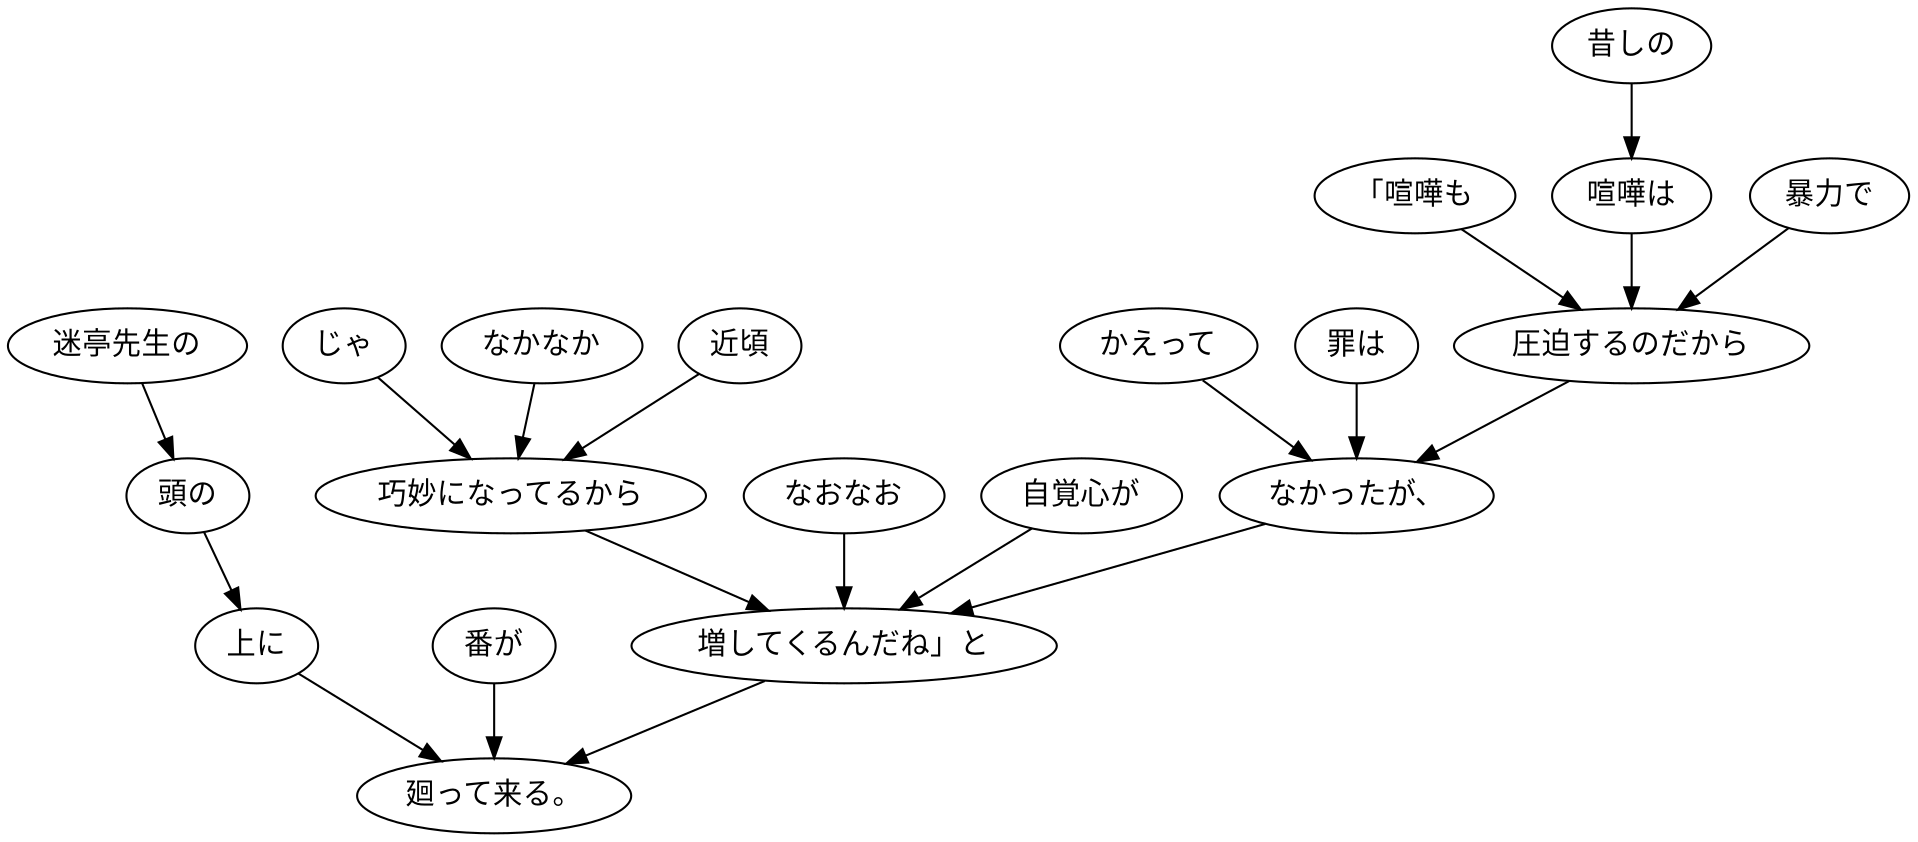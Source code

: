 digraph graph8545 {
	node0 [label="「喧嘩も"];
	node1 [label="昔しの"];
	node2 [label="喧嘩は"];
	node3 [label="暴力で"];
	node4 [label="圧迫するのだから"];
	node5 [label="かえって"];
	node6 [label="罪は"];
	node7 [label="なかったが、"];
	node8 [label="近頃"];
	node9 [label="じゃ"];
	node10 [label="なかなか"];
	node11 [label="巧妙になってるから"];
	node12 [label="なおなお"];
	node13 [label="自覚心が"];
	node14 [label="増してくるんだね」と"];
	node15 [label="番が"];
	node16 [label="迷亭先生の"];
	node17 [label="頭の"];
	node18 [label="上に"];
	node19 [label="廻って来る。"];
	node0 -> node4;
	node1 -> node2;
	node2 -> node4;
	node3 -> node4;
	node4 -> node7;
	node5 -> node7;
	node6 -> node7;
	node7 -> node14;
	node8 -> node11;
	node9 -> node11;
	node10 -> node11;
	node11 -> node14;
	node12 -> node14;
	node13 -> node14;
	node14 -> node19;
	node15 -> node19;
	node16 -> node17;
	node17 -> node18;
	node18 -> node19;
}
